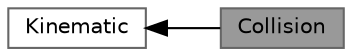 digraph "Collision"
{
 // LATEX_PDF_SIZE
  bgcolor="transparent";
  edge [fontname=Helvetica,fontsize=10,labelfontname=Helvetica,labelfontsize=10];
  node [fontname=Helvetica,fontsize=10,shape=box,height=0.2,width=0.4];
  rankdir=LR;
  Node1 [id="Node000001",label="Collision",height=0.2,width=0.4,color="gray40", fillcolor="grey60", style="filled", fontcolor="black",tooltip=" "];
  Node2 [id="Node000002",label="Kinematic",height=0.2,width=0.4,color="grey40", fillcolor="white", style="filled",URL="$group__grpLagrangianIntermediateKinematicSubModels.html",tooltip=" "];
  Node2->Node1 [shape=plaintext, dir="back", style="solid"];
}
